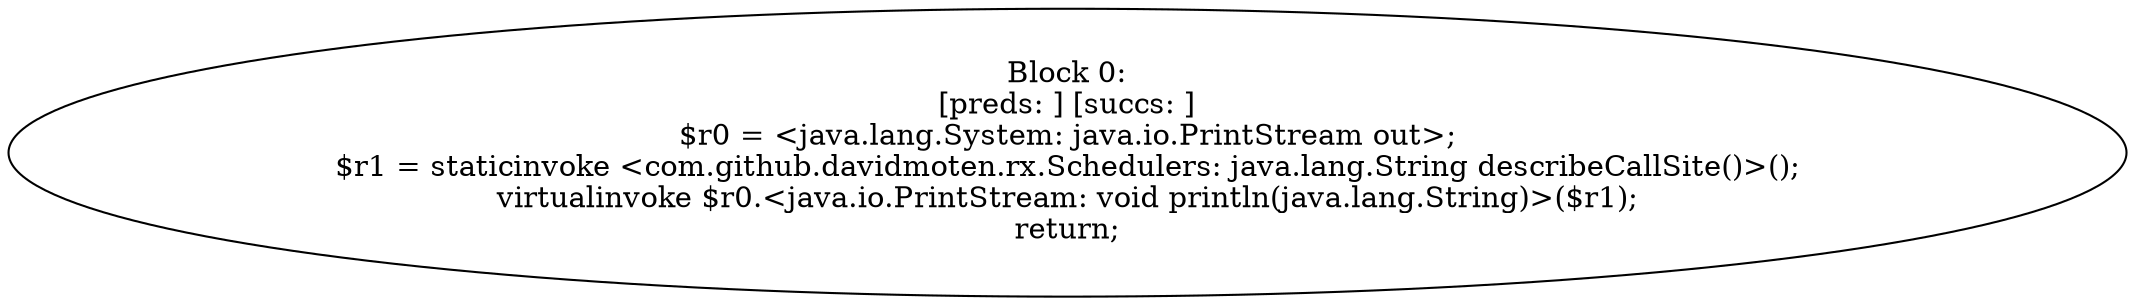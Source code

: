 digraph "unitGraph" {
    "Block 0:
[preds: ] [succs: ]
$r0 = <java.lang.System: java.io.PrintStream out>;
$r1 = staticinvoke <com.github.davidmoten.rx.Schedulers: java.lang.String describeCallSite()>();
virtualinvoke $r0.<java.io.PrintStream: void println(java.lang.String)>($r1);
return;
"
}

